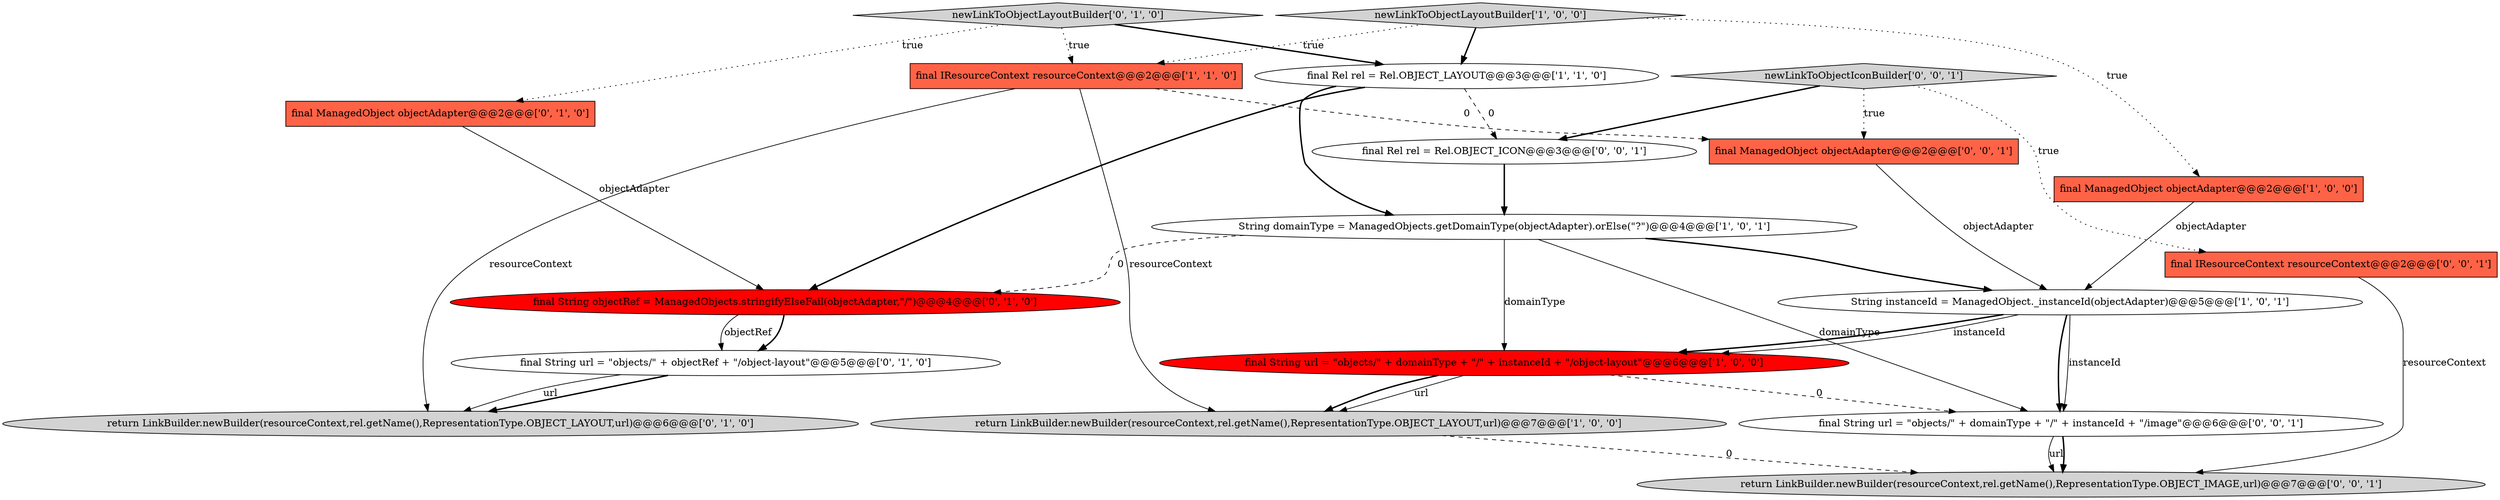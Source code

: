 digraph {
16 [style = filled, label = "final ManagedObject objectAdapter@@@2@@@['0', '0', '1']", fillcolor = tomato, shape = box image = "AAA0AAABBB3BBB"];
13 [style = filled, label = "final String url = \"objects/\" + domainType + \"/\" + instanceId + \"/image\"@@@6@@@['0', '0', '1']", fillcolor = white, shape = ellipse image = "AAA0AAABBB3BBB"];
5 [style = filled, label = "String domainType = ManagedObjects.getDomainType(objectAdapter).orElse(\"?\")@@@4@@@['1', '0', '1']", fillcolor = white, shape = ellipse image = "AAA0AAABBB1BBB"];
17 [style = filled, label = "final Rel rel = Rel.OBJECT_ICON@@@3@@@['0', '0', '1']", fillcolor = white, shape = ellipse image = "AAA0AAABBB3BBB"];
0 [style = filled, label = "newLinkToObjectLayoutBuilder['1', '0', '0']", fillcolor = lightgray, shape = diamond image = "AAA0AAABBB1BBB"];
8 [style = filled, label = "final ManagedObject objectAdapter@@@2@@@['0', '1', '0']", fillcolor = tomato, shape = box image = "AAA0AAABBB2BBB"];
18 [style = filled, label = "return LinkBuilder.newBuilder(resourceContext,rel.getName(),RepresentationType.OBJECT_IMAGE,url)@@@7@@@['0', '0', '1']", fillcolor = lightgray, shape = ellipse image = "AAA0AAABBB3BBB"];
15 [style = filled, label = "newLinkToObjectIconBuilder['0', '0', '1']", fillcolor = lightgray, shape = diamond image = "AAA0AAABBB3BBB"];
11 [style = filled, label = "final String objectRef = ManagedObjects.stringifyElseFail(objectAdapter,\"/\")@@@4@@@['0', '1', '0']", fillcolor = red, shape = ellipse image = "AAA1AAABBB2BBB"];
4 [style = filled, label = "String instanceId = ManagedObject._instanceId(objectAdapter)@@@5@@@['1', '0', '1']", fillcolor = white, shape = ellipse image = "AAA0AAABBB1BBB"];
9 [style = filled, label = "final String url = \"objects/\" + objectRef + \"/object-layout\"@@@5@@@['0', '1', '0']", fillcolor = white, shape = ellipse image = "AAA0AAABBB2BBB"];
10 [style = filled, label = "return LinkBuilder.newBuilder(resourceContext,rel.getName(),RepresentationType.OBJECT_LAYOUT,url)@@@6@@@['0', '1', '0']", fillcolor = lightgray, shape = ellipse image = "AAA0AAABBB2BBB"];
12 [style = filled, label = "newLinkToObjectLayoutBuilder['0', '1', '0']", fillcolor = lightgray, shape = diamond image = "AAA0AAABBB2BBB"];
2 [style = filled, label = "final Rel rel = Rel.OBJECT_LAYOUT@@@3@@@['1', '1', '0']", fillcolor = white, shape = ellipse image = "AAA0AAABBB1BBB"];
6 [style = filled, label = "final String url = \"objects/\" + domainType + \"/\" + instanceId + \"/object-layout\"@@@6@@@['1', '0', '0']", fillcolor = red, shape = ellipse image = "AAA1AAABBB1BBB"];
1 [style = filled, label = "final ManagedObject objectAdapter@@@2@@@['1', '0', '0']", fillcolor = tomato, shape = box image = "AAA0AAABBB1BBB"];
14 [style = filled, label = "final IResourceContext resourceContext@@@2@@@['0', '0', '1']", fillcolor = tomato, shape = box image = "AAA0AAABBB3BBB"];
7 [style = filled, label = "return LinkBuilder.newBuilder(resourceContext,rel.getName(),RepresentationType.OBJECT_LAYOUT,url)@@@7@@@['1', '0', '0']", fillcolor = lightgray, shape = ellipse image = "AAA0AAABBB1BBB"];
3 [style = filled, label = "final IResourceContext resourceContext@@@2@@@['1', '1', '0']", fillcolor = tomato, shape = box image = "AAA0AAABBB1BBB"];
12->3 [style = dotted, label="true"];
17->5 [style = bold, label=""];
7->18 [style = dashed, label="0"];
3->7 [style = solid, label="resourceContext"];
4->6 [style = bold, label=""];
12->8 [style = dotted, label="true"];
16->4 [style = solid, label="objectAdapter"];
3->10 [style = solid, label="resourceContext"];
0->2 [style = bold, label=""];
4->13 [style = bold, label=""];
9->10 [style = bold, label=""];
4->6 [style = solid, label="instanceId"];
14->18 [style = solid, label="resourceContext"];
11->9 [style = bold, label=""];
15->14 [style = dotted, label="true"];
15->16 [style = dotted, label="true"];
2->17 [style = dashed, label="0"];
6->7 [style = solid, label="url"];
8->11 [style = solid, label="objectAdapter"];
13->18 [style = solid, label="url"];
12->2 [style = bold, label=""];
15->17 [style = bold, label=""];
6->13 [style = dashed, label="0"];
5->11 [style = dashed, label="0"];
5->6 [style = solid, label="domainType"];
0->1 [style = dotted, label="true"];
5->4 [style = bold, label=""];
5->13 [style = solid, label="domainType"];
9->10 [style = solid, label="url"];
4->13 [style = solid, label="instanceId"];
0->3 [style = dotted, label="true"];
6->7 [style = bold, label=""];
11->9 [style = solid, label="objectRef"];
1->4 [style = solid, label="objectAdapter"];
2->11 [style = bold, label=""];
3->16 [style = dashed, label="0"];
13->18 [style = bold, label=""];
2->5 [style = bold, label=""];
}

